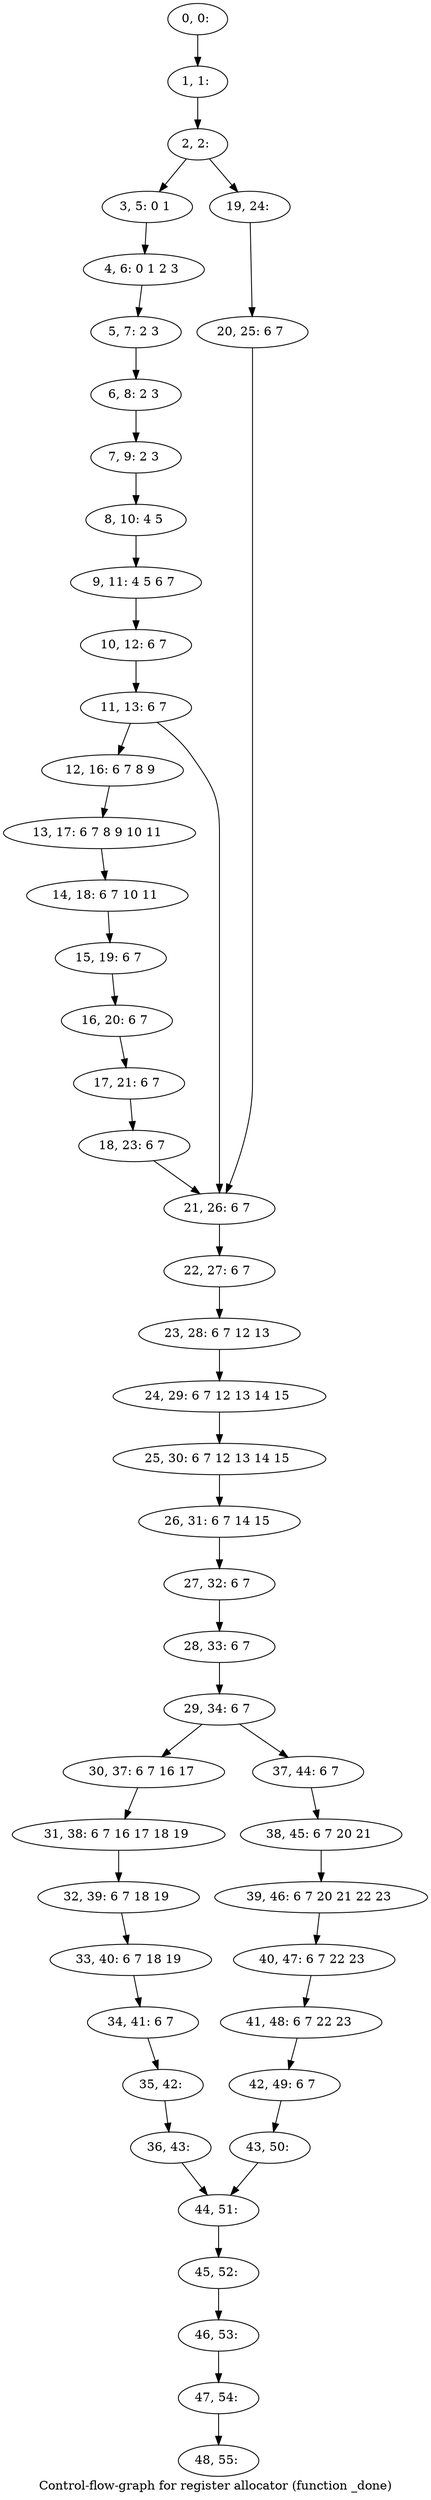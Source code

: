 digraph G {
graph [label="Control-flow-graph for register allocator (function _done)"]
0[label="0, 0: "];
1[label="1, 1: "];
2[label="2, 2: "];
3[label="3, 5: 0 1 "];
4[label="4, 6: 0 1 2 3 "];
5[label="5, 7: 2 3 "];
6[label="6, 8: 2 3 "];
7[label="7, 9: 2 3 "];
8[label="8, 10: 4 5 "];
9[label="9, 11: 4 5 6 7 "];
10[label="10, 12: 6 7 "];
11[label="11, 13: 6 7 "];
12[label="12, 16: 6 7 8 9 "];
13[label="13, 17: 6 7 8 9 10 11 "];
14[label="14, 18: 6 7 10 11 "];
15[label="15, 19: 6 7 "];
16[label="16, 20: 6 7 "];
17[label="17, 21: 6 7 "];
18[label="18, 23: 6 7 "];
19[label="19, 24: "];
20[label="20, 25: 6 7 "];
21[label="21, 26: 6 7 "];
22[label="22, 27: 6 7 "];
23[label="23, 28: 6 7 12 13 "];
24[label="24, 29: 6 7 12 13 14 15 "];
25[label="25, 30: 6 7 12 13 14 15 "];
26[label="26, 31: 6 7 14 15 "];
27[label="27, 32: 6 7 "];
28[label="28, 33: 6 7 "];
29[label="29, 34: 6 7 "];
30[label="30, 37: 6 7 16 17 "];
31[label="31, 38: 6 7 16 17 18 19 "];
32[label="32, 39: 6 7 18 19 "];
33[label="33, 40: 6 7 18 19 "];
34[label="34, 41: 6 7 "];
35[label="35, 42: "];
36[label="36, 43: "];
37[label="37, 44: 6 7 "];
38[label="38, 45: 6 7 20 21 "];
39[label="39, 46: 6 7 20 21 22 23 "];
40[label="40, 47: 6 7 22 23 "];
41[label="41, 48: 6 7 22 23 "];
42[label="42, 49: 6 7 "];
43[label="43, 50: "];
44[label="44, 51: "];
45[label="45, 52: "];
46[label="46, 53: "];
47[label="47, 54: "];
48[label="48, 55: "];
0->1 ;
1->2 ;
2->3 ;
2->19 ;
3->4 ;
4->5 ;
5->6 ;
6->7 ;
7->8 ;
8->9 ;
9->10 ;
10->11 ;
11->12 ;
11->21 ;
12->13 ;
13->14 ;
14->15 ;
15->16 ;
16->17 ;
17->18 ;
18->21 ;
19->20 ;
20->21 ;
21->22 ;
22->23 ;
23->24 ;
24->25 ;
25->26 ;
26->27 ;
27->28 ;
28->29 ;
29->30 ;
29->37 ;
30->31 ;
31->32 ;
32->33 ;
33->34 ;
34->35 ;
35->36 ;
36->44 ;
37->38 ;
38->39 ;
39->40 ;
40->41 ;
41->42 ;
42->43 ;
43->44 ;
44->45 ;
45->46 ;
46->47 ;
47->48 ;
}
